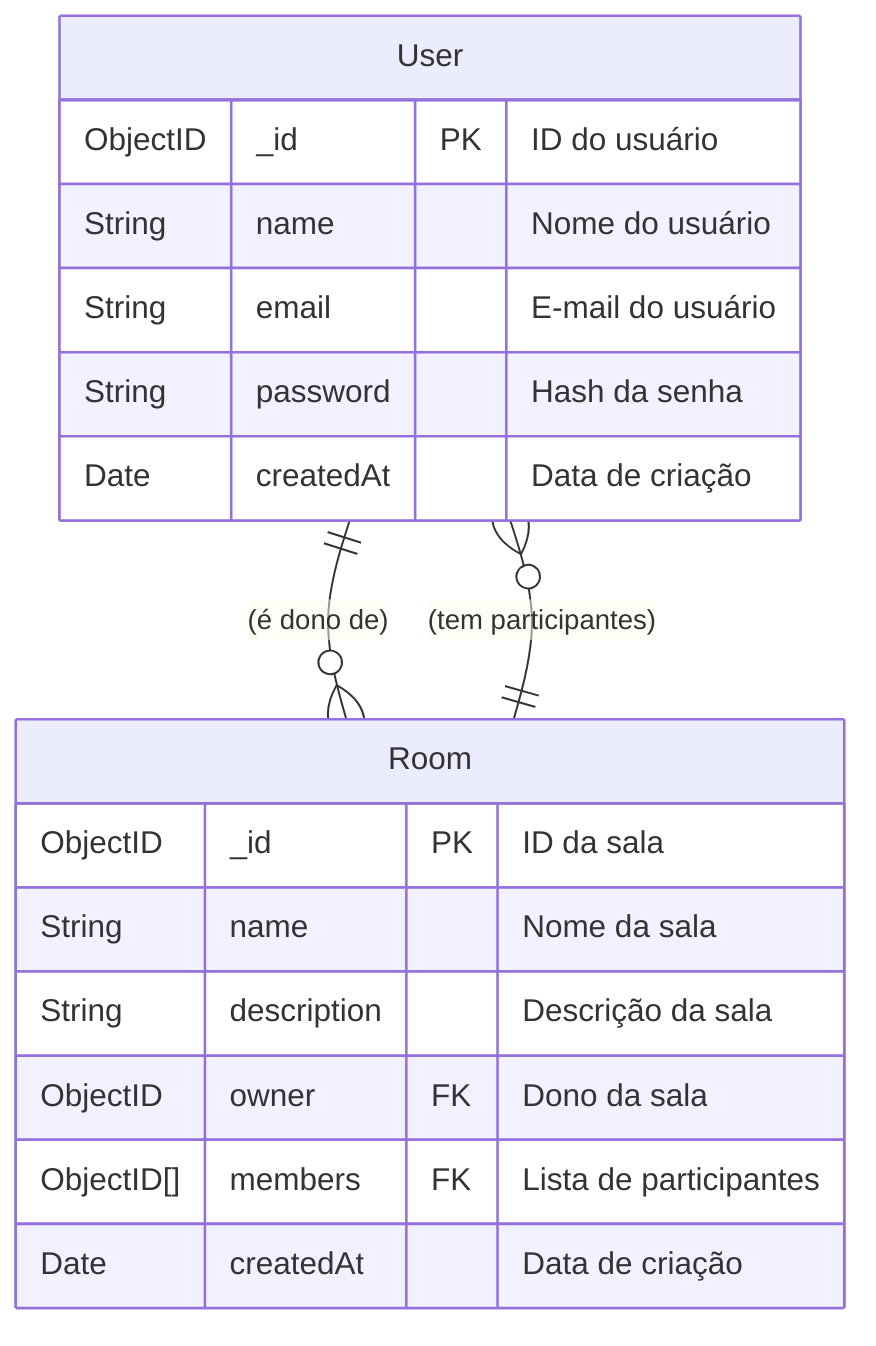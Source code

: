 erDiagram 

    User ||--o{ Room : "(é dono de)"
    Room ||--o{ User : "(tem participantes)"

    Room {
        ObjectID _id PK "ID da sala"
        String name "Nome da sala"
        String description "Descrição da sala"
        ObjectID owner FK "Dono da sala"
        ObjectID[] members FK "Lista de participantes"
        Date createdAt "Data de criação"
    }

    User {
        ObjectID _id PK "ID do usuário"
        String name "Nome do usuário"
        String email "E-mail do usuário"
        String password "Hash da senha"
        Date createdAt "Data de criação"
    }
